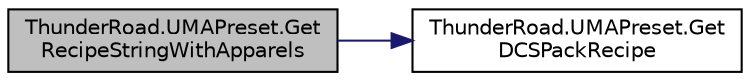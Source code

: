 digraph "ThunderRoad.UMAPreset.GetRecipeStringWithApparels"
{
 // LATEX_PDF_SIZE
  edge [fontname="Helvetica",fontsize="10",labelfontname="Helvetica",labelfontsize="10"];
  node [fontname="Helvetica",fontsize="10",shape=record];
  rankdir="LR";
  Node1 [label="ThunderRoad.UMAPreset.Get\lRecipeStringWithApparels",height=0.2,width=0.4,color="black", fillcolor="grey75", style="filled", fontcolor="black",tooltip="Gets the recipe string with apparels."];
  Node1 -> Node2 [color="midnightblue",fontsize="10",style="solid",fontname="Helvetica"];
  Node2 [label="ThunderRoad.UMAPreset.Get\lDCSPackRecipe",height=0.2,width=0.4,color="black", fillcolor="white", style="filled",URL="$class_thunder_road_1_1_u_m_a_preset.html#af81601a12e02ab5b7db6fb38af9ca0c2",tooltip="Gets the DCS pack recipe."];
}

